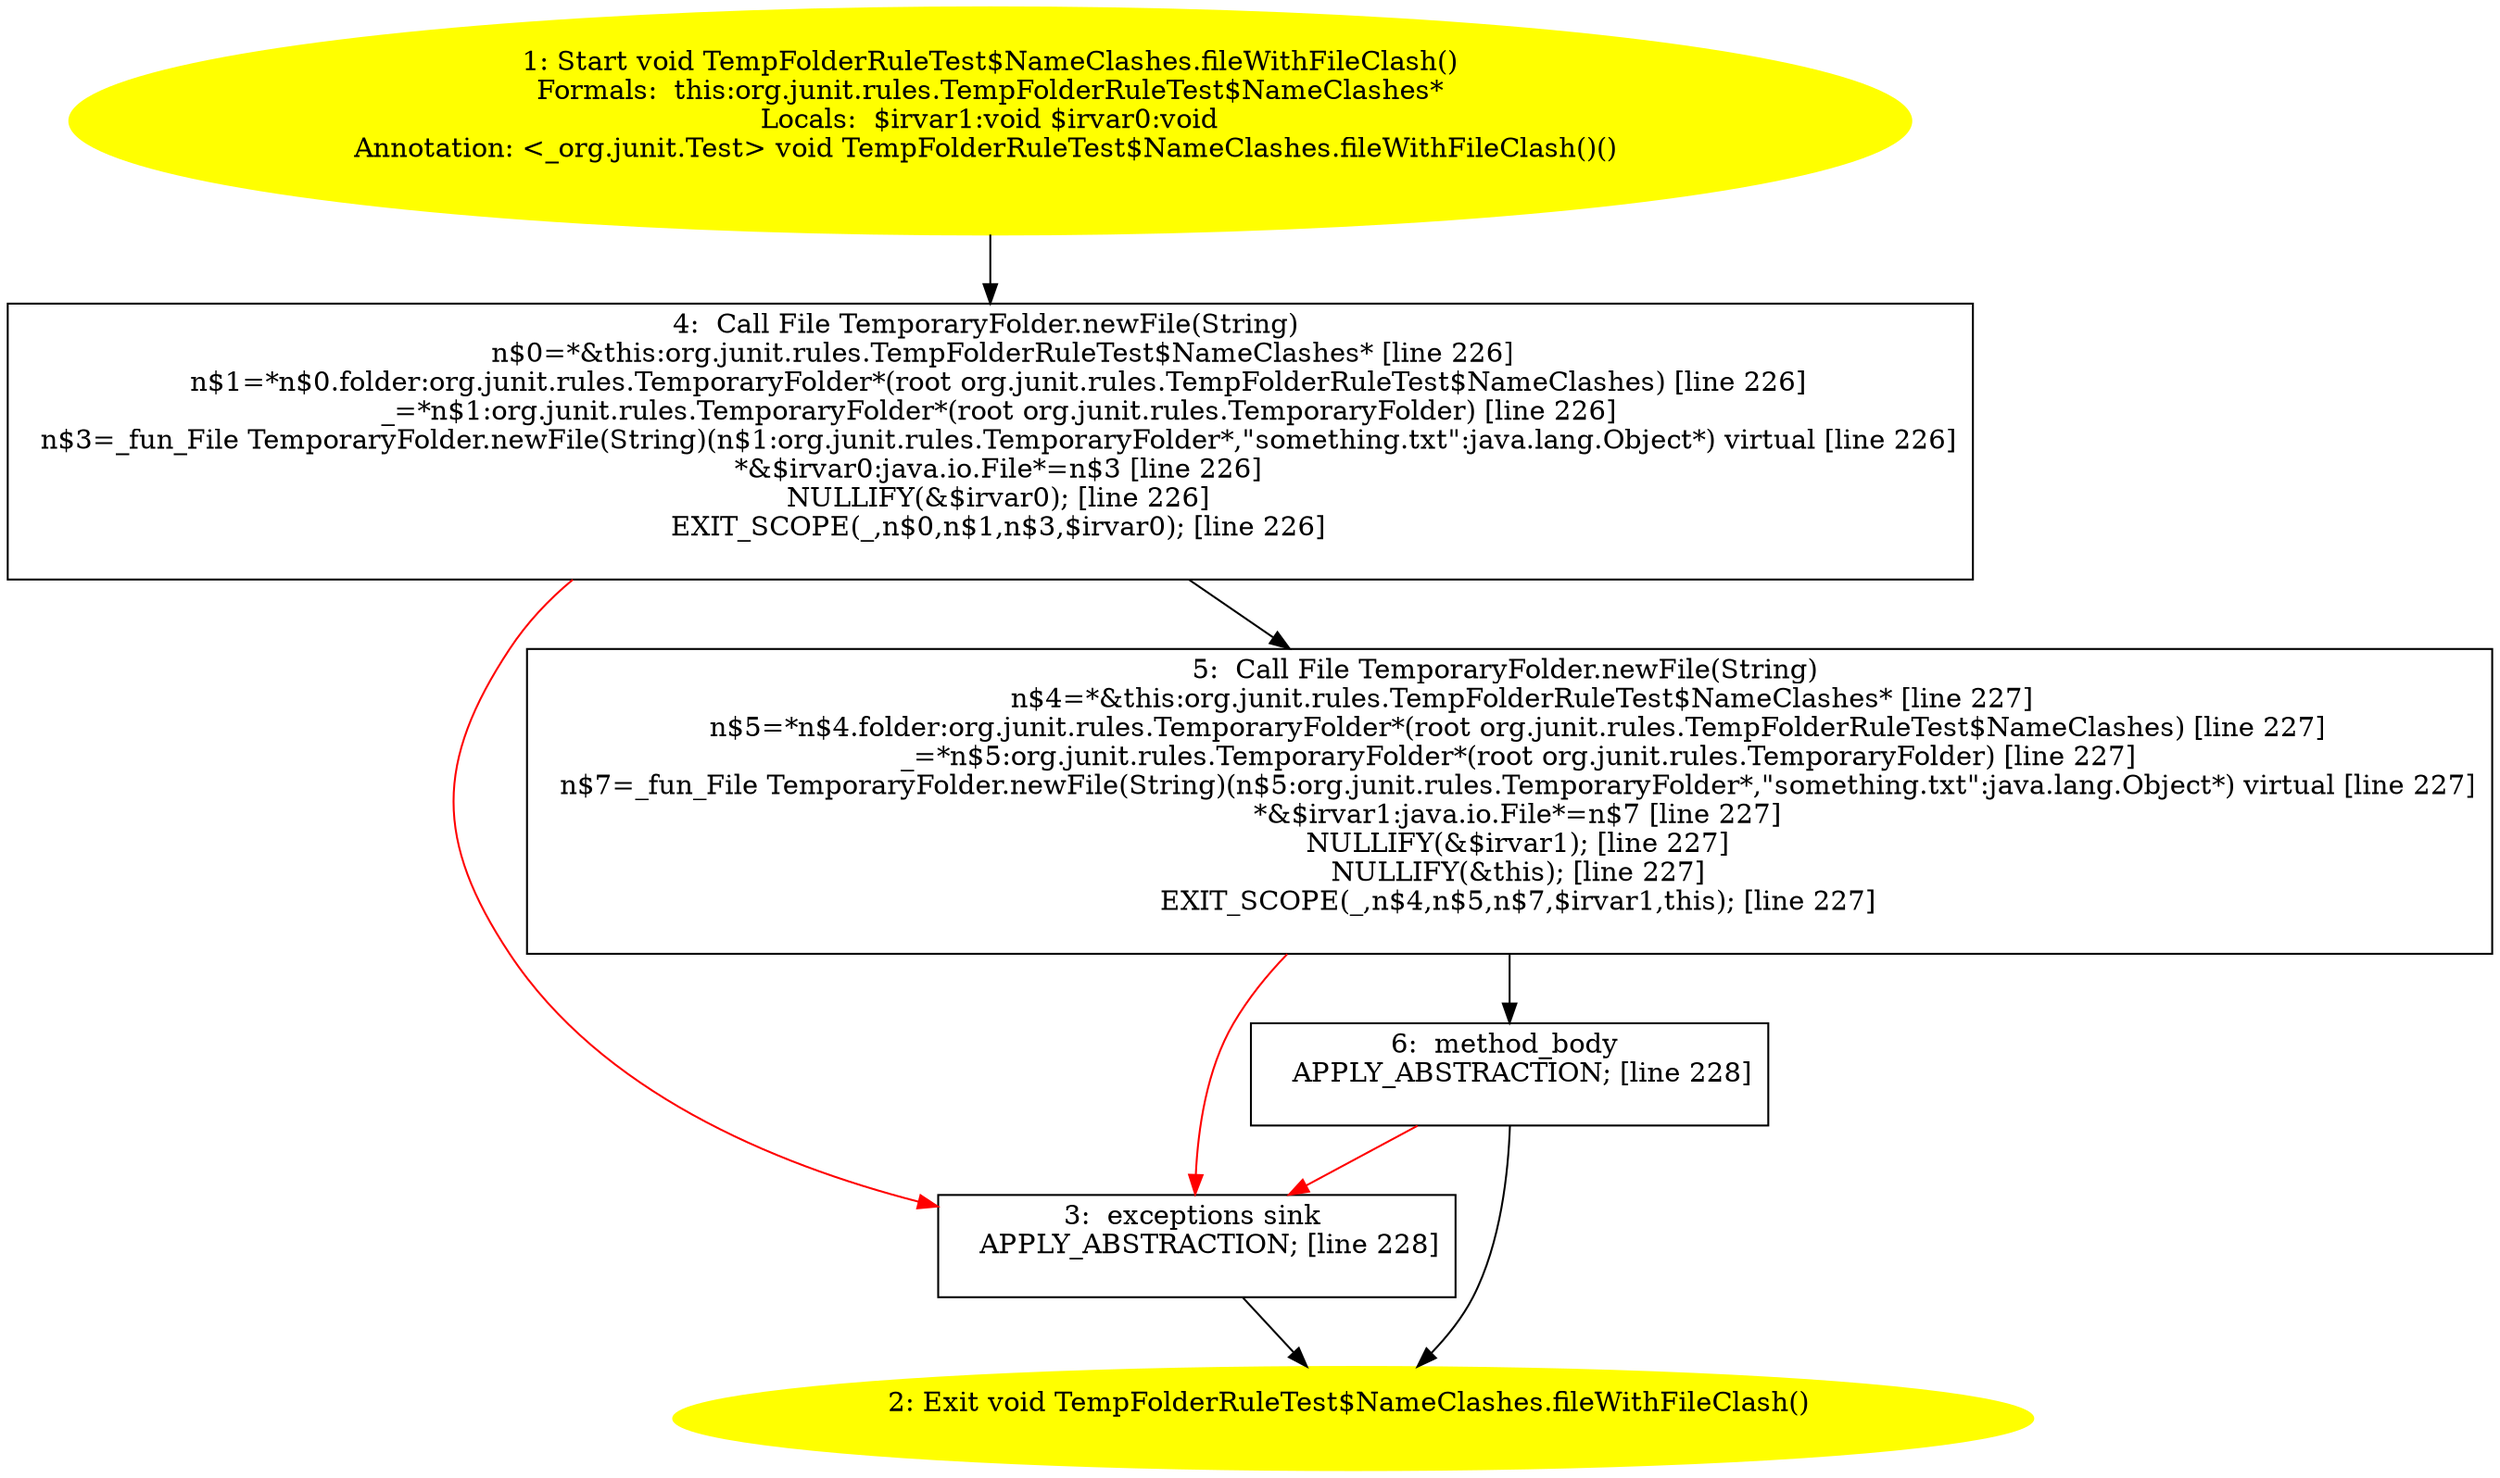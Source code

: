 /* @generated */
digraph cfg {
"org.junit.rules.TempFolderRuleTest$NameClashes.fileWithFileClash():void.94780e1fbdaa6798faa2bca33d41577d_1" [label="1: Start void TempFolderRuleTest$NameClashes.fileWithFileClash()\nFormals:  this:org.junit.rules.TempFolderRuleTest$NameClashes*\nLocals:  $irvar1:void $irvar0:void\nAnnotation: <_org.junit.Test> void TempFolderRuleTest$NameClashes.fileWithFileClash()() \n  " color=yellow style=filled]
	

	 "org.junit.rules.TempFolderRuleTest$NameClashes.fileWithFileClash():void.94780e1fbdaa6798faa2bca33d41577d_1" -> "org.junit.rules.TempFolderRuleTest$NameClashes.fileWithFileClash():void.94780e1fbdaa6798faa2bca33d41577d_4" ;
"org.junit.rules.TempFolderRuleTest$NameClashes.fileWithFileClash():void.94780e1fbdaa6798faa2bca33d41577d_2" [label="2: Exit void TempFolderRuleTest$NameClashes.fileWithFileClash() \n  " color=yellow style=filled]
	

"org.junit.rules.TempFolderRuleTest$NameClashes.fileWithFileClash():void.94780e1fbdaa6798faa2bca33d41577d_3" [label="3:  exceptions sink \n   APPLY_ABSTRACTION; [line 228]\n " shape="box"]
	

	 "org.junit.rules.TempFolderRuleTest$NameClashes.fileWithFileClash():void.94780e1fbdaa6798faa2bca33d41577d_3" -> "org.junit.rules.TempFolderRuleTest$NameClashes.fileWithFileClash():void.94780e1fbdaa6798faa2bca33d41577d_2" ;
"org.junit.rules.TempFolderRuleTest$NameClashes.fileWithFileClash():void.94780e1fbdaa6798faa2bca33d41577d_4" [label="4:  Call File TemporaryFolder.newFile(String) \n   n$0=*&this:org.junit.rules.TempFolderRuleTest$NameClashes* [line 226]\n  n$1=*n$0.folder:org.junit.rules.TemporaryFolder*(root org.junit.rules.TempFolderRuleTest$NameClashes) [line 226]\n  _=*n$1:org.junit.rules.TemporaryFolder*(root org.junit.rules.TemporaryFolder) [line 226]\n  n$3=_fun_File TemporaryFolder.newFile(String)(n$1:org.junit.rules.TemporaryFolder*,\"something.txt\":java.lang.Object*) virtual [line 226]\n  *&$irvar0:java.io.File*=n$3 [line 226]\n  NULLIFY(&$irvar0); [line 226]\n  EXIT_SCOPE(_,n$0,n$1,n$3,$irvar0); [line 226]\n " shape="box"]
	

	 "org.junit.rules.TempFolderRuleTest$NameClashes.fileWithFileClash():void.94780e1fbdaa6798faa2bca33d41577d_4" -> "org.junit.rules.TempFolderRuleTest$NameClashes.fileWithFileClash():void.94780e1fbdaa6798faa2bca33d41577d_5" ;
	 "org.junit.rules.TempFolderRuleTest$NameClashes.fileWithFileClash():void.94780e1fbdaa6798faa2bca33d41577d_4" -> "org.junit.rules.TempFolderRuleTest$NameClashes.fileWithFileClash():void.94780e1fbdaa6798faa2bca33d41577d_3" [color="red" ];
"org.junit.rules.TempFolderRuleTest$NameClashes.fileWithFileClash():void.94780e1fbdaa6798faa2bca33d41577d_5" [label="5:  Call File TemporaryFolder.newFile(String) \n   n$4=*&this:org.junit.rules.TempFolderRuleTest$NameClashes* [line 227]\n  n$5=*n$4.folder:org.junit.rules.TemporaryFolder*(root org.junit.rules.TempFolderRuleTest$NameClashes) [line 227]\n  _=*n$5:org.junit.rules.TemporaryFolder*(root org.junit.rules.TemporaryFolder) [line 227]\n  n$7=_fun_File TemporaryFolder.newFile(String)(n$5:org.junit.rules.TemporaryFolder*,\"something.txt\":java.lang.Object*) virtual [line 227]\n  *&$irvar1:java.io.File*=n$7 [line 227]\n  NULLIFY(&$irvar1); [line 227]\n  NULLIFY(&this); [line 227]\n  EXIT_SCOPE(_,n$4,n$5,n$7,$irvar1,this); [line 227]\n " shape="box"]
	

	 "org.junit.rules.TempFolderRuleTest$NameClashes.fileWithFileClash():void.94780e1fbdaa6798faa2bca33d41577d_5" -> "org.junit.rules.TempFolderRuleTest$NameClashes.fileWithFileClash():void.94780e1fbdaa6798faa2bca33d41577d_6" ;
	 "org.junit.rules.TempFolderRuleTest$NameClashes.fileWithFileClash():void.94780e1fbdaa6798faa2bca33d41577d_5" -> "org.junit.rules.TempFolderRuleTest$NameClashes.fileWithFileClash():void.94780e1fbdaa6798faa2bca33d41577d_3" [color="red" ];
"org.junit.rules.TempFolderRuleTest$NameClashes.fileWithFileClash():void.94780e1fbdaa6798faa2bca33d41577d_6" [label="6:  method_body \n   APPLY_ABSTRACTION; [line 228]\n " shape="box"]
	

	 "org.junit.rules.TempFolderRuleTest$NameClashes.fileWithFileClash():void.94780e1fbdaa6798faa2bca33d41577d_6" -> "org.junit.rules.TempFolderRuleTest$NameClashes.fileWithFileClash():void.94780e1fbdaa6798faa2bca33d41577d_2" ;
	 "org.junit.rules.TempFolderRuleTest$NameClashes.fileWithFileClash():void.94780e1fbdaa6798faa2bca33d41577d_6" -> "org.junit.rules.TempFolderRuleTest$NameClashes.fileWithFileClash():void.94780e1fbdaa6798faa2bca33d41577d_3" [color="red" ];
}
